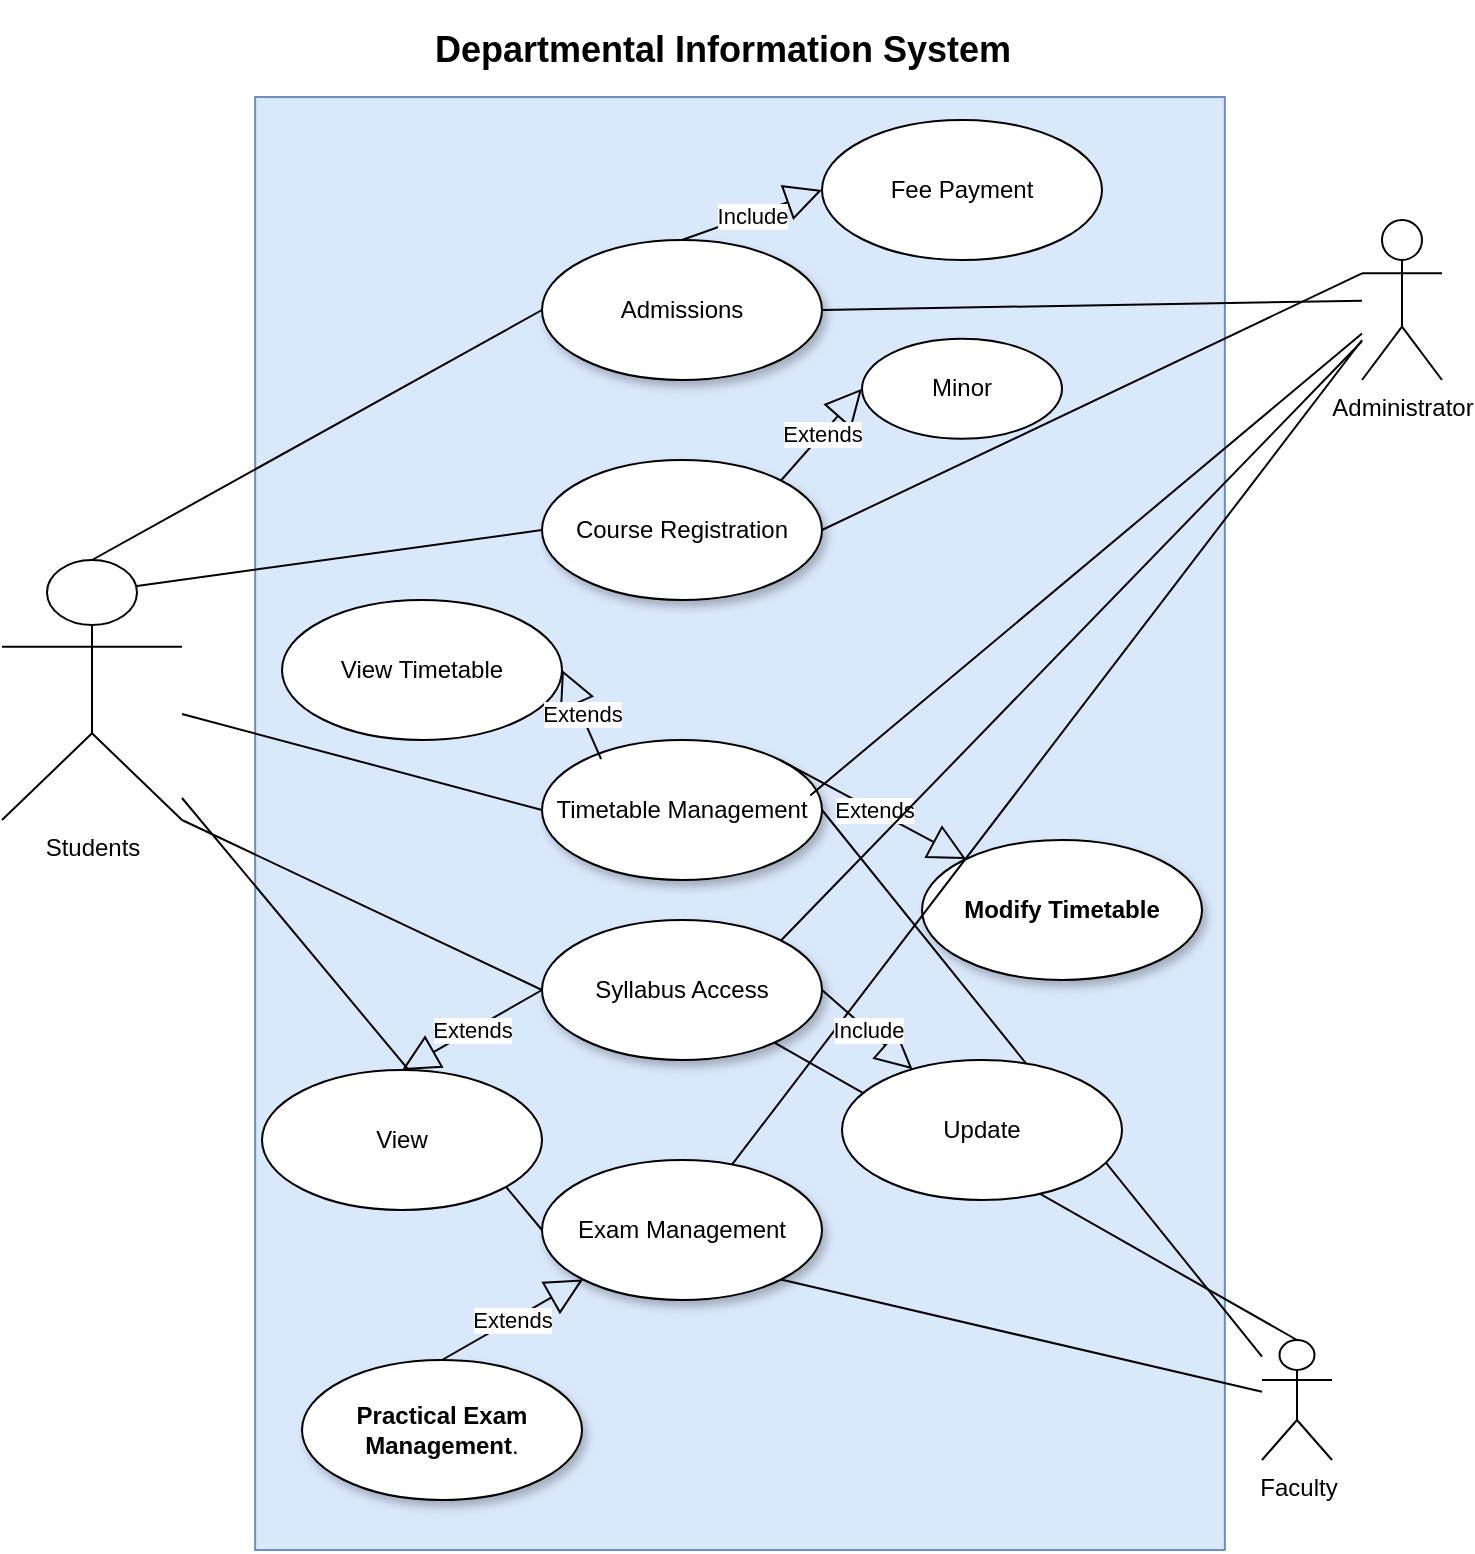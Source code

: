 <mxfile version="26.0.6" pages="2">
  <diagram name="Page-1" id="aqi8N9kgmrKyW0VRrrSc">
    <mxGraphModel dx="1592" dy="859" grid="1" gridSize="10" guides="1" tooltips="1" connect="1" arrows="1" fold="1" page="1" pageScale="1" pageWidth="827" pageHeight="1169" math="0" shadow="0">
      <root>
        <mxCell id="0" />
        <mxCell id="1" parent="0" />
        <mxCell id="wsj3JB3xd-FZV2TPmrug-49" value="" style="rounded=0;whiteSpace=wrap;html=1;rotation=90;fillColor=#dae8fc;strokeColor=#6c8ebf;" parent="1" vertex="1">
          <mxGeometry x="45.75" y="219.34" width="726.51" height="484.85" as="geometry" />
        </mxCell>
        <mxCell id="r7BLedHF38zsyLDDg897-1" value="Students" style="shape=umlActor;verticalLabelPosition=bottom;verticalAlign=top;html=1;outlineConnect=0;" parent="1" vertex="1">
          <mxGeometry x="40" y="330" width="90" height="130" as="geometry" />
        </mxCell>
        <mxCell id="wsj3JB3xd-FZV2TPmrug-2" value="Course Registration" style="ellipse;whiteSpace=wrap;html=1;shadow=1;" parent="1" vertex="1">
          <mxGeometry x="310" y="280" width="140" height="70" as="geometry" />
        </mxCell>
        <mxCell id="wsj3JB3xd-FZV2TPmrug-3" value="Timetable Management" style="ellipse;whiteSpace=wrap;html=1;shadow=1;" parent="1" vertex="1">
          <mxGeometry x="310" y="420" width="140" height="70" as="geometry" />
        </mxCell>
        <mxCell id="wsj3JB3xd-FZV2TPmrug-4" value="Syllabus Access" style="ellipse;whiteSpace=wrap;html=1;shadow=1;" parent="1" vertex="1">
          <mxGeometry x="310" y="510" width="140" height="70" as="geometry" />
        </mxCell>
        <mxCell id="wsj3JB3xd-FZV2TPmrug-5" value="Exam Management" style="ellipse;whiteSpace=wrap;html=1;shadow=1;" parent="1" vertex="1">
          <mxGeometry x="310" y="630" width="140" height="70" as="geometry" />
        </mxCell>
        <mxCell id="wsj3JB3xd-FZV2TPmrug-7" value="Administrator" style="shape=umlActor;verticalLabelPosition=bottom;verticalAlign=top;html=1;" parent="1" vertex="1">
          <mxGeometry x="720" y="160" width="40" height="80" as="geometry" />
        </mxCell>
        <mxCell id="wsj3JB3xd-FZV2TPmrug-8" value="Faculty" style="shape=umlActor;verticalLabelPosition=bottom;verticalAlign=top;html=1;" parent="1" vertex="1">
          <mxGeometry x="670" y="720" width="35" height="60" as="geometry" />
        </mxCell>
        <mxCell id="wsj3JB3xd-FZV2TPmrug-33" value="&lt;strong&gt;Practical Exam Management&lt;/strong&gt;." style="ellipse;whiteSpace=wrap;html=1;shadow=1;" parent="1" vertex="1">
          <mxGeometry x="190" y="730" width="140" height="70" as="geometry" />
        </mxCell>
        <mxCell id="wsj3JB3xd-FZV2TPmrug-35" value="&lt;strong&gt;Modify Timetable&lt;/strong&gt;" style="ellipse;whiteSpace=wrap;html=1;shadow=1;" parent="1" vertex="1">
          <mxGeometry x="500" y="470" width="140" height="70" as="geometry" />
        </mxCell>
        <mxCell id="wsj3JB3xd-FZV2TPmrug-1" value="Admissions" style="ellipse;whiteSpace=wrap;html=1;shadow=1;" parent="1" vertex="1">
          <mxGeometry x="310" y="170" width="140" height="70" as="geometry" />
        </mxCell>
        <mxCell id="wsj3JB3xd-FZV2TPmrug-50" value="Departmental Information System" style="text;align=center;fontStyle=1;verticalAlign=middle;spacingLeft=3;spacingRight=3;strokeColor=none;rotatable=0;points=[[0,0.5],[1,0.5]];portConstraint=eastwest;html=1;fontSize=18;" parent="1" vertex="1">
          <mxGeometry x="320" y="50" width="160" height="50" as="geometry" />
        </mxCell>
        <mxCell id="wsj3JB3xd-FZV2TPmrug-53" value="Extends" style="endArrow=block;endSize=16;endFill=0;html=1;rounded=0;exitX=0.5;exitY=0;exitDx=0;exitDy=0;entryX=0;entryY=1;entryDx=0;entryDy=0;" parent="1" source="wsj3JB3xd-FZV2TPmrug-33" target="wsj3JB3xd-FZV2TPmrug-5" edge="1">
          <mxGeometry width="160" relative="1" as="geometry">
            <mxPoint x="580" y="550" as="sourcePoint" />
            <mxPoint x="740" y="550" as="targetPoint" />
          </mxGeometry>
        </mxCell>
        <mxCell id="wsj3JB3xd-FZV2TPmrug-54" value="Extends" style="endArrow=block;endSize=16;endFill=0;html=1;rounded=0;exitX=1;exitY=0;exitDx=0;exitDy=0;" parent="1" source="wsj3JB3xd-FZV2TPmrug-3" target="wsj3JB3xd-FZV2TPmrug-35" edge="1">
          <mxGeometry width="160" relative="1" as="geometry">
            <mxPoint x="400" y="408.75" as="sourcePoint" />
            <mxPoint x="560" y="408.75" as="targetPoint" />
          </mxGeometry>
        </mxCell>
        <mxCell id="yab6C2eWdWmUyxGHB64O-6" value="" style="endArrow=none;html=1;rounded=0;exitX=1;exitY=0.5;exitDx=0;exitDy=0;" parent="1" source="wsj3JB3xd-FZV2TPmrug-3" target="wsj3JB3xd-FZV2TPmrug-8" edge="1">
          <mxGeometry width="50" height="50" relative="1" as="geometry">
            <mxPoint x="550" y="530" as="sourcePoint" />
            <mxPoint x="600" y="480" as="targetPoint" />
          </mxGeometry>
        </mxCell>
        <mxCell id="yab6C2eWdWmUyxGHB64O-7" value="" style="endArrow=none;html=1;rounded=0;entryX=0;entryY=0.5;entryDx=0;entryDy=0;" parent="1" source="r7BLedHF38zsyLDDg897-1" target="wsj3JB3xd-FZV2TPmrug-5" edge="1">
          <mxGeometry width="50" height="50" relative="1" as="geometry">
            <mxPoint x="220" y="635" as="sourcePoint" />
            <mxPoint x="270" y="585" as="targetPoint" />
          </mxGeometry>
        </mxCell>
        <mxCell id="yab6C2eWdWmUyxGHB64O-8" value="" style="endArrow=none;html=1;rounded=0;exitX=1;exitY=1;exitDx=0;exitDy=0;exitPerimeter=0;entryX=0;entryY=0.5;entryDx=0;entryDy=0;" parent="1" source="r7BLedHF38zsyLDDg897-1" target="wsj3JB3xd-FZV2TPmrug-4" edge="1">
          <mxGeometry width="50" height="50" relative="1" as="geometry">
            <mxPoint x="220" y="570" as="sourcePoint" />
            <mxPoint x="270" y="520" as="targetPoint" />
          </mxGeometry>
        </mxCell>
        <mxCell id="yab6C2eWdWmUyxGHB64O-9" value="" style="endArrow=none;html=1;rounded=0;entryX=0;entryY=0.5;entryDx=0;entryDy=0;exitX=0.5;exitY=0;exitDx=0;exitDy=0;exitPerimeter=0;" parent="1" source="r7BLedHF38zsyLDDg897-1" target="wsj3JB3xd-FZV2TPmrug-1" edge="1">
          <mxGeometry width="50" height="50" relative="1" as="geometry">
            <mxPoint x="100" y="340" as="sourcePoint" />
            <mxPoint x="150" y="290" as="targetPoint" />
          </mxGeometry>
        </mxCell>
        <mxCell id="yab6C2eWdWmUyxGHB64O-10" value="" style="endArrow=none;html=1;rounded=0;entryX=0;entryY=0.5;entryDx=0;entryDy=0;" parent="1" source="r7BLedHF38zsyLDDg897-1" target="wsj3JB3xd-FZV2TPmrug-3" edge="1">
          <mxGeometry width="50" height="50" relative="1" as="geometry">
            <mxPoint x="225" y="410" as="sourcePoint" />
            <mxPoint x="275" y="360" as="targetPoint" />
          </mxGeometry>
        </mxCell>
        <mxCell id="yab6C2eWdWmUyxGHB64O-11" value="" style="endArrow=none;html=1;rounded=0;exitX=0.75;exitY=0.1;exitDx=0;exitDy=0;exitPerimeter=0;entryX=0;entryY=0.5;entryDx=0;entryDy=0;" parent="1" source="r7BLedHF38zsyLDDg897-1" target="wsj3JB3xd-FZV2TPmrug-2" edge="1">
          <mxGeometry width="50" height="50" relative="1" as="geometry">
            <mxPoint x="470" y="460" as="sourcePoint" />
            <mxPoint x="520" y="410" as="targetPoint" />
          </mxGeometry>
        </mxCell>
        <mxCell id="yab6C2eWdWmUyxGHB64O-12" value="" style="endArrow=none;html=1;rounded=0;entryX=1;entryY=1;entryDx=0;entryDy=0;" parent="1" source="wsj3JB3xd-FZV2TPmrug-8" target="wsj3JB3xd-FZV2TPmrug-5" edge="1">
          <mxGeometry width="50" height="50" relative="1" as="geometry">
            <mxPoint x="560" y="770" as="sourcePoint" />
            <mxPoint x="610" y="720" as="targetPoint" />
          </mxGeometry>
        </mxCell>
        <mxCell id="yab6C2eWdWmUyxGHB64O-13" value="" style="endArrow=none;html=1;rounded=0;entryX=0.5;entryY=0;entryDx=0;entryDy=0;entryPerimeter=0;" parent="1" source="wsj3JB3xd-FZV2TPmrug-4" target="wsj3JB3xd-FZV2TPmrug-8" edge="1">
          <mxGeometry width="50" height="50" relative="1" as="geometry">
            <mxPoint x="560" y="680" as="sourcePoint" />
            <mxPoint x="610" y="630" as="targetPoint" />
          </mxGeometry>
        </mxCell>
        <mxCell id="yab6C2eWdWmUyxGHB64O-14" value="" style="endArrow=none;html=1;rounded=0;exitX=0.958;exitY=0.396;exitDx=0;exitDy=0;exitPerimeter=0;" parent="1" source="wsj3JB3xd-FZV2TPmrug-3" target="wsj3JB3xd-FZV2TPmrug-7" edge="1">
          <mxGeometry width="50" height="50" relative="1" as="geometry">
            <mxPoint x="560" y="370" as="sourcePoint" />
            <mxPoint x="610" y="320" as="targetPoint" />
          </mxGeometry>
        </mxCell>
        <mxCell id="yab6C2eWdWmUyxGHB64O-15" value="" style="endArrow=none;html=1;rounded=0;exitX=1;exitY=0;exitDx=0;exitDy=0;" parent="1" source="wsj3JB3xd-FZV2TPmrug-4" target="wsj3JB3xd-FZV2TPmrug-7" edge="1">
          <mxGeometry width="50" height="50" relative="1" as="geometry">
            <mxPoint x="560" y="440" as="sourcePoint" />
            <mxPoint x="610" y="390" as="targetPoint" />
          </mxGeometry>
        </mxCell>
        <mxCell id="yab6C2eWdWmUyxGHB64O-16" value="" style="endArrow=none;html=1;rounded=0;exitX=1;exitY=0.5;exitDx=0;exitDy=0;entryX=0;entryY=0.333;entryDx=0;entryDy=0;entryPerimeter=0;" parent="1" source="wsj3JB3xd-FZV2TPmrug-2" target="wsj3JB3xd-FZV2TPmrug-7" edge="1">
          <mxGeometry width="50" height="50" relative="1" as="geometry">
            <mxPoint x="560" y="410" as="sourcePoint" />
            <mxPoint x="610" y="360" as="targetPoint" />
          </mxGeometry>
        </mxCell>
        <mxCell id="yab6C2eWdWmUyxGHB64O-17" value="" style="endArrow=none;html=1;rounded=0;exitX=1;exitY=0.5;exitDx=0;exitDy=0;" parent="1" source="wsj3JB3xd-FZV2TPmrug-1" target="wsj3JB3xd-FZV2TPmrug-7" edge="1">
          <mxGeometry width="50" height="50" relative="1" as="geometry">
            <mxPoint x="560" y="410" as="sourcePoint" />
            <mxPoint x="610" y="360" as="targetPoint" />
          </mxGeometry>
        </mxCell>
        <mxCell id="yab6C2eWdWmUyxGHB64O-18" value="" style="endArrow=none;html=1;rounded=0;" parent="1" source="wsj3JB3xd-FZV2TPmrug-5" edge="1">
          <mxGeometry width="50" height="50" relative="1" as="geometry">
            <mxPoint x="640" y="540" as="sourcePoint" />
            <mxPoint x="720" y="220" as="targetPoint" />
          </mxGeometry>
        </mxCell>
        <mxCell id="yab6C2eWdWmUyxGHB64O-19" value="Extends" style="endArrow=block;endSize=16;endFill=0;html=1;rounded=0;exitX=1;exitY=0;exitDx=0;exitDy=0;entryX=0;entryY=0.5;entryDx=0;entryDy=0;" parent="1" source="wsj3JB3xd-FZV2TPmrug-2" target="yab6C2eWdWmUyxGHB64O-20" edge="1">
          <mxGeometry width="160" relative="1" as="geometry">
            <mxPoint x="540" y="390" as="sourcePoint" />
            <mxPoint x="700" y="390" as="targetPoint" />
          </mxGeometry>
        </mxCell>
        <mxCell id="yab6C2eWdWmUyxGHB64O-20" value="Minor" style="ellipse;whiteSpace=wrap;html=1;" parent="1" vertex="1">
          <mxGeometry x="470" y="219.34" width="100" height="50" as="geometry" />
        </mxCell>
        <mxCell id="yab6C2eWdWmUyxGHB64O-21" value="View Timetable" style="ellipse;whiteSpace=wrap;html=1;" parent="1" vertex="1">
          <mxGeometry x="180" y="350" width="140" height="70" as="geometry" />
        </mxCell>
        <mxCell id="yab6C2eWdWmUyxGHB64O-22" value="Extends" style="endArrow=block;endSize=16;endFill=0;html=1;rounded=0;exitX=0.211;exitY=0.136;exitDx=0;exitDy=0;exitPerimeter=0;entryX=1;entryY=0.5;entryDx=0;entryDy=0;" parent="1" source="wsj3JB3xd-FZV2TPmrug-3" target="yab6C2eWdWmUyxGHB64O-21" edge="1">
          <mxGeometry width="160" relative="1" as="geometry">
            <mxPoint x="540" y="470" as="sourcePoint" />
            <mxPoint x="700" y="470" as="targetPoint" />
          </mxGeometry>
        </mxCell>
        <mxCell id="yab6C2eWdWmUyxGHB64O-23" value="View" style="ellipse;whiteSpace=wrap;html=1;" parent="1" vertex="1">
          <mxGeometry x="170" y="585" width="140" height="70" as="geometry" />
        </mxCell>
        <mxCell id="yab6C2eWdWmUyxGHB64O-24" value="Update" style="ellipse;whiteSpace=wrap;html=1;" parent="1" vertex="1">
          <mxGeometry x="460" y="580" width="140" height="70" as="geometry" />
        </mxCell>
        <mxCell id="yab6C2eWdWmUyxGHB64O-25" value="Extends" style="endArrow=block;endSize=16;endFill=0;html=1;rounded=0;exitX=0;exitY=0.5;exitDx=0;exitDy=0;entryX=0.5;entryY=0;entryDx=0;entryDy=0;" parent="1" source="wsj3JB3xd-FZV2TPmrug-4" target="yab6C2eWdWmUyxGHB64O-23" edge="1">
          <mxGeometry width="160" relative="1" as="geometry">
            <mxPoint x="540" y="610" as="sourcePoint" />
            <mxPoint x="700" y="610" as="targetPoint" />
          </mxGeometry>
        </mxCell>
        <mxCell id="yab6C2eWdWmUyxGHB64O-26" value="Include" style="endArrow=block;endSize=16;endFill=0;html=1;rounded=0;exitX=1;exitY=0.5;exitDx=0;exitDy=0;" parent="1" source="wsj3JB3xd-FZV2TPmrug-4" target="yab6C2eWdWmUyxGHB64O-24" edge="1">
          <mxGeometry width="160" relative="1" as="geometry">
            <mxPoint x="540" y="610" as="sourcePoint" />
            <mxPoint x="700" y="610" as="targetPoint" />
          </mxGeometry>
        </mxCell>
        <mxCell id="yab6C2eWdWmUyxGHB64O-29" value="Fee Payment" style="ellipse;whiteSpace=wrap;html=1;" parent="1" vertex="1">
          <mxGeometry x="450" y="110" width="140" height="70" as="geometry" />
        </mxCell>
        <mxCell id="yab6C2eWdWmUyxGHB64O-30" value="Include" style="endArrow=block;endSize=16;endFill=0;html=1;rounded=0;exitX=0.5;exitY=0;exitDx=0;exitDy=0;entryX=0;entryY=0.5;entryDx=0;entryDy=0;" parent="1" source="wsj3JB3xd-FZV2TPmrug-1" target="yab6C2eWdWmUyxGHB64O-29" edge="1">
          <mxGeometry width="160" relative="1" as="geometry">
            <mxPoint x="540" y="260" as="sourcePoint" />
            <mxPoint x="700" y="260" as="targetPoint" />
          </mxGeometry>
        </mxCell>
      </root>
    </mxGraphModel>
  </diagram>
  <diagram id="hthcXxCgIIrfi8fawJkO" name="Page-2">
    <mxGraphModel dx="1194" dy="644" grid="1" gridSize="10" guides="1" tooltips="1" connect="1" arrows="1" fold="1" page="1" pageScale="1" pageWidth="827" pageHeight="1169" math="0" shadow="0">
      <root>
        <mxCell id="0" />
        <mxCell id="1" parent="0" />
      </root>
    </mxGraphModel>
  </diagram>
</mxfile>
